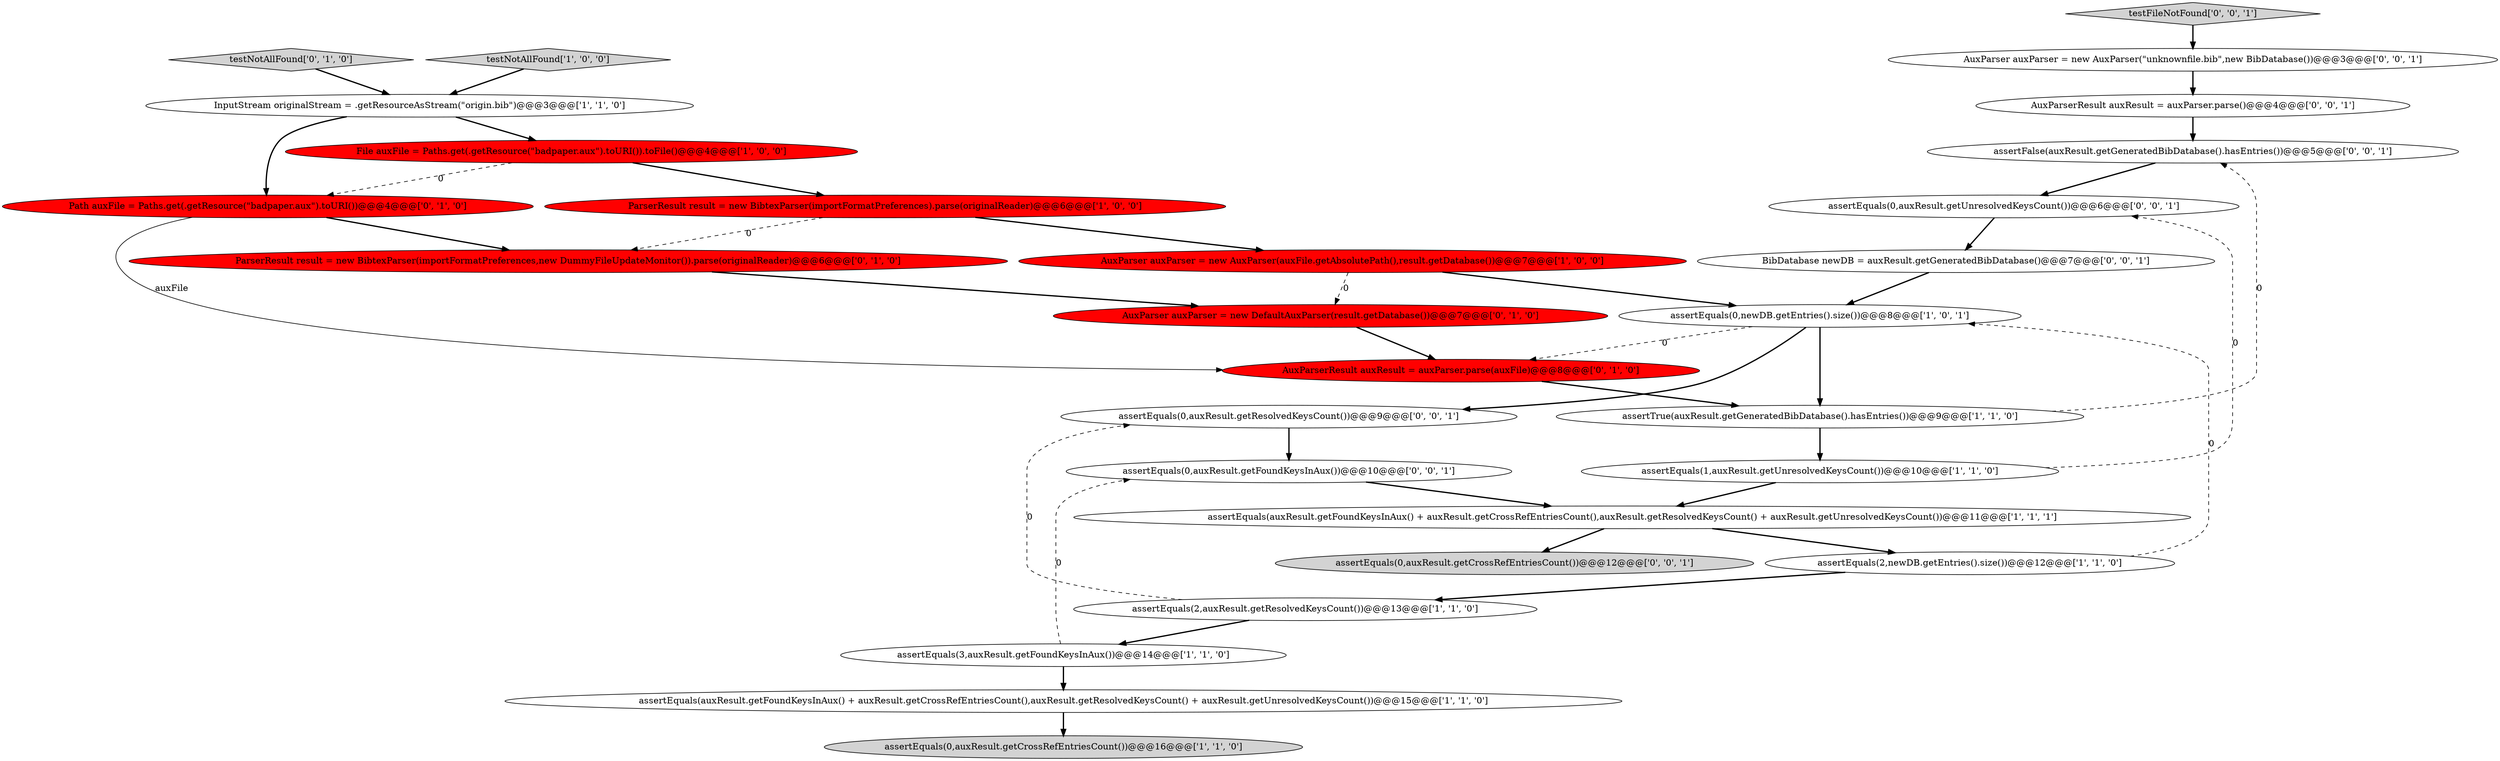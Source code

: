 digraph {
20 [style = filled, label = "AuxParser auxParser = new AuxParser(\"unknownfile.bib\",new BibDatabase())@@@3@@@['0', '0', '1']", fillcolor = white, shape = ellipse image = "AAA0AAABBB3BBB"];
11 [style = filled, label = "ParserResult result = new BibtexParser(importFormatPreferences).parse(originalReader)@@@6@@@['1', '0', '0']", fillcolor = red, shape = ellipse image = "AAA1AAABBB1BBB"];
14 [style = filled, label = "ParserResult result = new BibtexParser(importFormatPreferences,new DummyFileUpdateMonitor()).parse(originalReader)@@@6@@@['0', '1', '0']", fillcolor = red, shape = ellipse image = "AAA1AAABBB2BBB"];
18 [style = filled, label = "testNotAllFound['0', '1', '0']", fillcolor = lightgray, shape = diamond image = "AAA0AAABBB2BBB"];
12 [style = filled, label = "assertEquals(0,newDB.getEntries().size())@@@8@@@['1', '0', '1']", fillcolor = white, shape = ellipse image = "AAA0AAABBB1BBB"];
26 [style = filled, label = "assertFalse(auxResult.getGeneratedBibDatabase().hasEntries())@@@5@@@['0', '0', '1']", fillcolor = white, shape = ellipse image = "AAA0AAABBB3BBB"];
3 [style = filled, label = "assertEquals(3,auxResult.getFoundKeysInAux())@@@14@@@['1', '1', '0']", fillcolor = white, shape = ellipse image = "AAA0AAABBB1BBB"];
7 [style = filled, label = "InputStream originalStream = .getResourceAsStream(\"origin.bib\")@@@3@@@['1', '1', '0']", fillcolor = white, shape = ellipse image = "AAA0AAABBB1BBB"];
21 [style = filled, label = "testFileNotFound['0', '0', '1']", fillcolor = lightgray, shape = diamond image = "AAA0AAABBB3BBB"];
8 [style = filled, label = "assertEquals(1,auxResult.getUnresolvedKeysCount())@@@10@@@['1', '1', '0']", fillcolor = white, shape = ellipse image = "AAA0AAABBB1BBB"];
6 [style = filled, label = "testNotAllFound['1', '0', '0']", fillcolor = lightgray, shape = diamond image = "AAA0AAABBB1BBB"];
17 [style = filled, label = "Path auxFile = Paths.get(.getResource(\"badpaper.aux\").toURI())@@@4@@@['0', '1', '0']", fillcolor = red, shape = ellipse image = "AAA1AAABBB2BBB"];
22 [style = filled, label = "assertEquals(0,auxResult.getUnresolvedKeysCount())@@@6@@@['0', '0', '1']", fillcolor = white, shape = ellipse image = "AAA0AAABBB3BBB"];
23 [style = filled, label = "BibDatabase newDB = auxResult.getGeneratedBibDatabase()@@@7@@@['0', '0', '1']", fillcolor = white, shape = ellipse image = "AAA0AAABBB3BBB"];
27 [style = filled, label = "assertEquals(0,auxResult.getResolvedKeysCount())@@@9@@@['0', '0', '1']", fillcolor = white, shape = ellipse image = "AAA0AAABBB3BBB"];
5 [style = filled, label = "assertTrue(auxResult.getGeneratedBibDatabase().hasEntries())@@@9@@@['1', '1', '0']", fillcolor = white, shape = ellipse image = "AAA0AAABBB1BBB"];
25 [style = filled, label = "assertEquals(0,auxResult.getCrossRefEntriesCount())@@@12@@@['0', '0', '1']", fillcolor = lightgray, shape = ellipse image = "AAA0AAABBB3BBB"];
10 [style = filled, label = "assertEquals(0,auxResult.getCrossRefEntriesCount())@@@16@@@['1', '1', '0']", fillcolor = lightgray, shape = ellipse image = "AAA0AAABBB1BBB"];
1 [style = filled, label = "assertEquals(auxResult.getFoundKeysInAux() + auxResult.getCrossRefEntriesCount(),auxResult.getResolvedKeysCount() + auxResult.getUnresolvedKeysCount())@@@11@@@['1', '1', '1']", fillcolor = white, shape = ellipse image = "AAA0AAABBB1BBB"];
4 [style = filled, label = "assertEquals(auxResult.getFoundKeysInAux() + auxResult.getCrossRefEntriesCount(),auxResult.getResolvedKeysCount() + auxResult.getUnresolvedKeysCount())@@@15@@@['1', '1', '0']", fillcolor = white, shape = ellipse image = "AAA0AAABBB1BBB"];
24 [style = filled, label = "assertEquals(0,auxResult.getFoundKeysInAux())@@@10@@@['0', '0', '1']", fillcolor = white, shape = ellipse image = "AAA0AAABBB3BBB"];
9 [style = filled, label = "assertEquals(2,auxResult.getResolvedKeysCount())@@@13@@@['1', '1', '0']", fillcolor = white, shape = ellipse image = "AAA0AAABBB1BBB"];
15 [style = filled, label = "AuxParser auxParser = new DefaultAuxParser(result.getDatabase())@@@7@@@['0', '1', '0']", fillcolor = red, shape = ellipse image = "AAA1AAABBB2BBB"];
13 [style = filled, label = "assertEquals(2,newDB.getEntries().size())@@@12@@@['1', '1', '0']", fillcolor = white, shape = ellipse image = "AAA0AAABBB1BBB"];
0 [style = filled, label = "File auxFile = Paths.get(.getResource(\"badpaper.aux\").toURI()).toFile()@@@4@@@['1', '0', '0']", fillcolor = red, shape = ellipse image = "AAA1AAABBB1BBB"];
16 [style = filled, label = "AuxParserResult auxResult = auxParser.parse(auxFile)@@@8@@@['0', '1', '0']", fillcolor = red, shape = ellipse image = "AAA1AAABBB2BBB"];
2 [style = filled, label = "AuxParser auxParser = new AuxParser(auxFile.getAbsolutePath(),result.getDatabase())@@@7@@@['1', '0', '0']", fillcolor = red, shape = ellipse image = "AAA1AAABBB1BBB"];
19 [style = filled, label = "AuxParserResult auxResult = auxParser.parse()@@@4@@@['0', '0', '1']", fillcolor = white, shape = ellipse image = "AAA0AAABBB3BBB"];
4->10 [style = bold, label=""];
5->8 [style = bold, label=""];
7->17 [style = bold, label=""];
12->5 [style = bold, label=""];
12->16 [style = dashed, label="0"];
5->26 [style = dashed, label="0"];
3->24 [style = dashed, label="0"];
9->27 [style = dashed, label="0"];
0->11 [style = bold, label=""];
7->0 [style = bold, label=""];
15->16 [style = bold, label=""];
0->17 [style = dashed, label="0"];
3->4 [style = bold, label=""];
1->13 [style = bold, label=""];
22->23 [style = bold, label=""];
11->2 [style = bold, label=""];
2->12 [style = bold, label=""];
26->22 [style = bold, label=""];
2->15 [style = dashed, label="0"];
8->1 [style = bold, label=""];
8->22 [style = dashed, label="0"];
21->20 [style = bold, label=""];
17->14 [style = bold, label=""];
19->26 [style = bold, label=""];
11->14 [style = dashed, label="0"];
17->16 [style = solid, label="auxFile"];
16->5 [style = bold, label=""];
9->3 [style = bold, label=""];
14->15 [style = bold, label=""];
23->12 [style = bold, label=""];
27->24 [style = bold, label=""];
13->9 [style = bold, label=""];
13->12 [style = dashed, label="0"];
24->1 [style = bold, label=""];
6->7 [style = bold, label=""];
18->7 [style = bold, label=""];
20->19 [style = bold, label=""];
12->27 [style = bold, label=""];
1->25 [style = bold, label=""];
}
